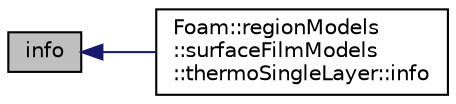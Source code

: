 digraph "info"
{
  bgcolor="transparent";
  edge [fontname="Helvetica",fontsize="10",labelfontname="Helvetica",labelfontsize="10"];
  node [fontname="Helvetica",fontsize="10",shape=record];
  rankdir="LR";
  Node5057 [label="info",height=0.2,width=0.4,color="black", fillcolor="grey75", style="filled", fontcolor="black"];
  Node5057 -> Node5058 [dir="back",color="midnightblue",fontsize="10",style="solid",fontname="Helvetica"];
  Node5058 [label="Foam::regionModels\l::surfaceFilmModels\l::thermoSingleLayer::info",height=0.2,width=0.4,color="black",URL="$a30265.html#ac1b66fe77173de9e5e8542b2823d6071",tooltip="Provide some feedback. "];
}
